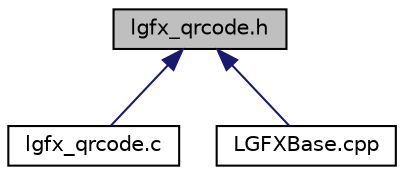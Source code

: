 digraph "lgfx_qrcode.h"
{
 // LATEX_PDF_SIZE
  edge [fontname="Helvetica",fontsize="10",labelfontname="Helvetica",labelfontsize="10"];
  node [fontname="Helvetica",fontsize="10",shape=record];
  Node1 [label="lgfx_qrcode.h",height=0.2,width=0.4,color="black", fillcolor="grey75", style="filled", fontcolor="black",tooltip=" "];
  Node1 -> Node2 [dir="back",color="midnightblue",fontsize="10",style="solid",fontname="Helvetica"];
  Node2 [label="lgfx_qrcode.c",height=0.2,width=0.4,color="black", fillcolor="white", style="filled",URL="$d9/d0e/lgfx__qrcode_8c.html",tooltip=" "];
  Node1 -> Node3 [dir="back",color="midnightblue",fontsize="10",style="solid",fontname="Helvetica"];
  Node3 [label="LGFXBase.cpp",height=0.2,width=0.4,color="black", fillcolor="white", style="filled",URL="$d9/d1d/LGFXBase_8cpp.html",tooltip=" "];
}

